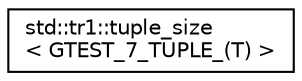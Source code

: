 digraph "クラス階層図"
{
  edge [fontname="Helvetica",fontsize="10",labelfontname="Helvetica",labelfontsize="10"];
  node [fontname="Helvetica",fontsize="10",shape=record];
  rankdir="LR";
  Node0 [label="std::tr1::tuple_size\l\< GTEST_7_TUPLE_(T) \>",height=0.2,width=0.4,color="black", fillcolor="white", style="filled",URL="$d8/d10/structstd_1_1tr1_1_1tuple__size_3_01_g_t_e_s_t__7___t_u_p_l_e___07_t_08_01_4.html"];
}
